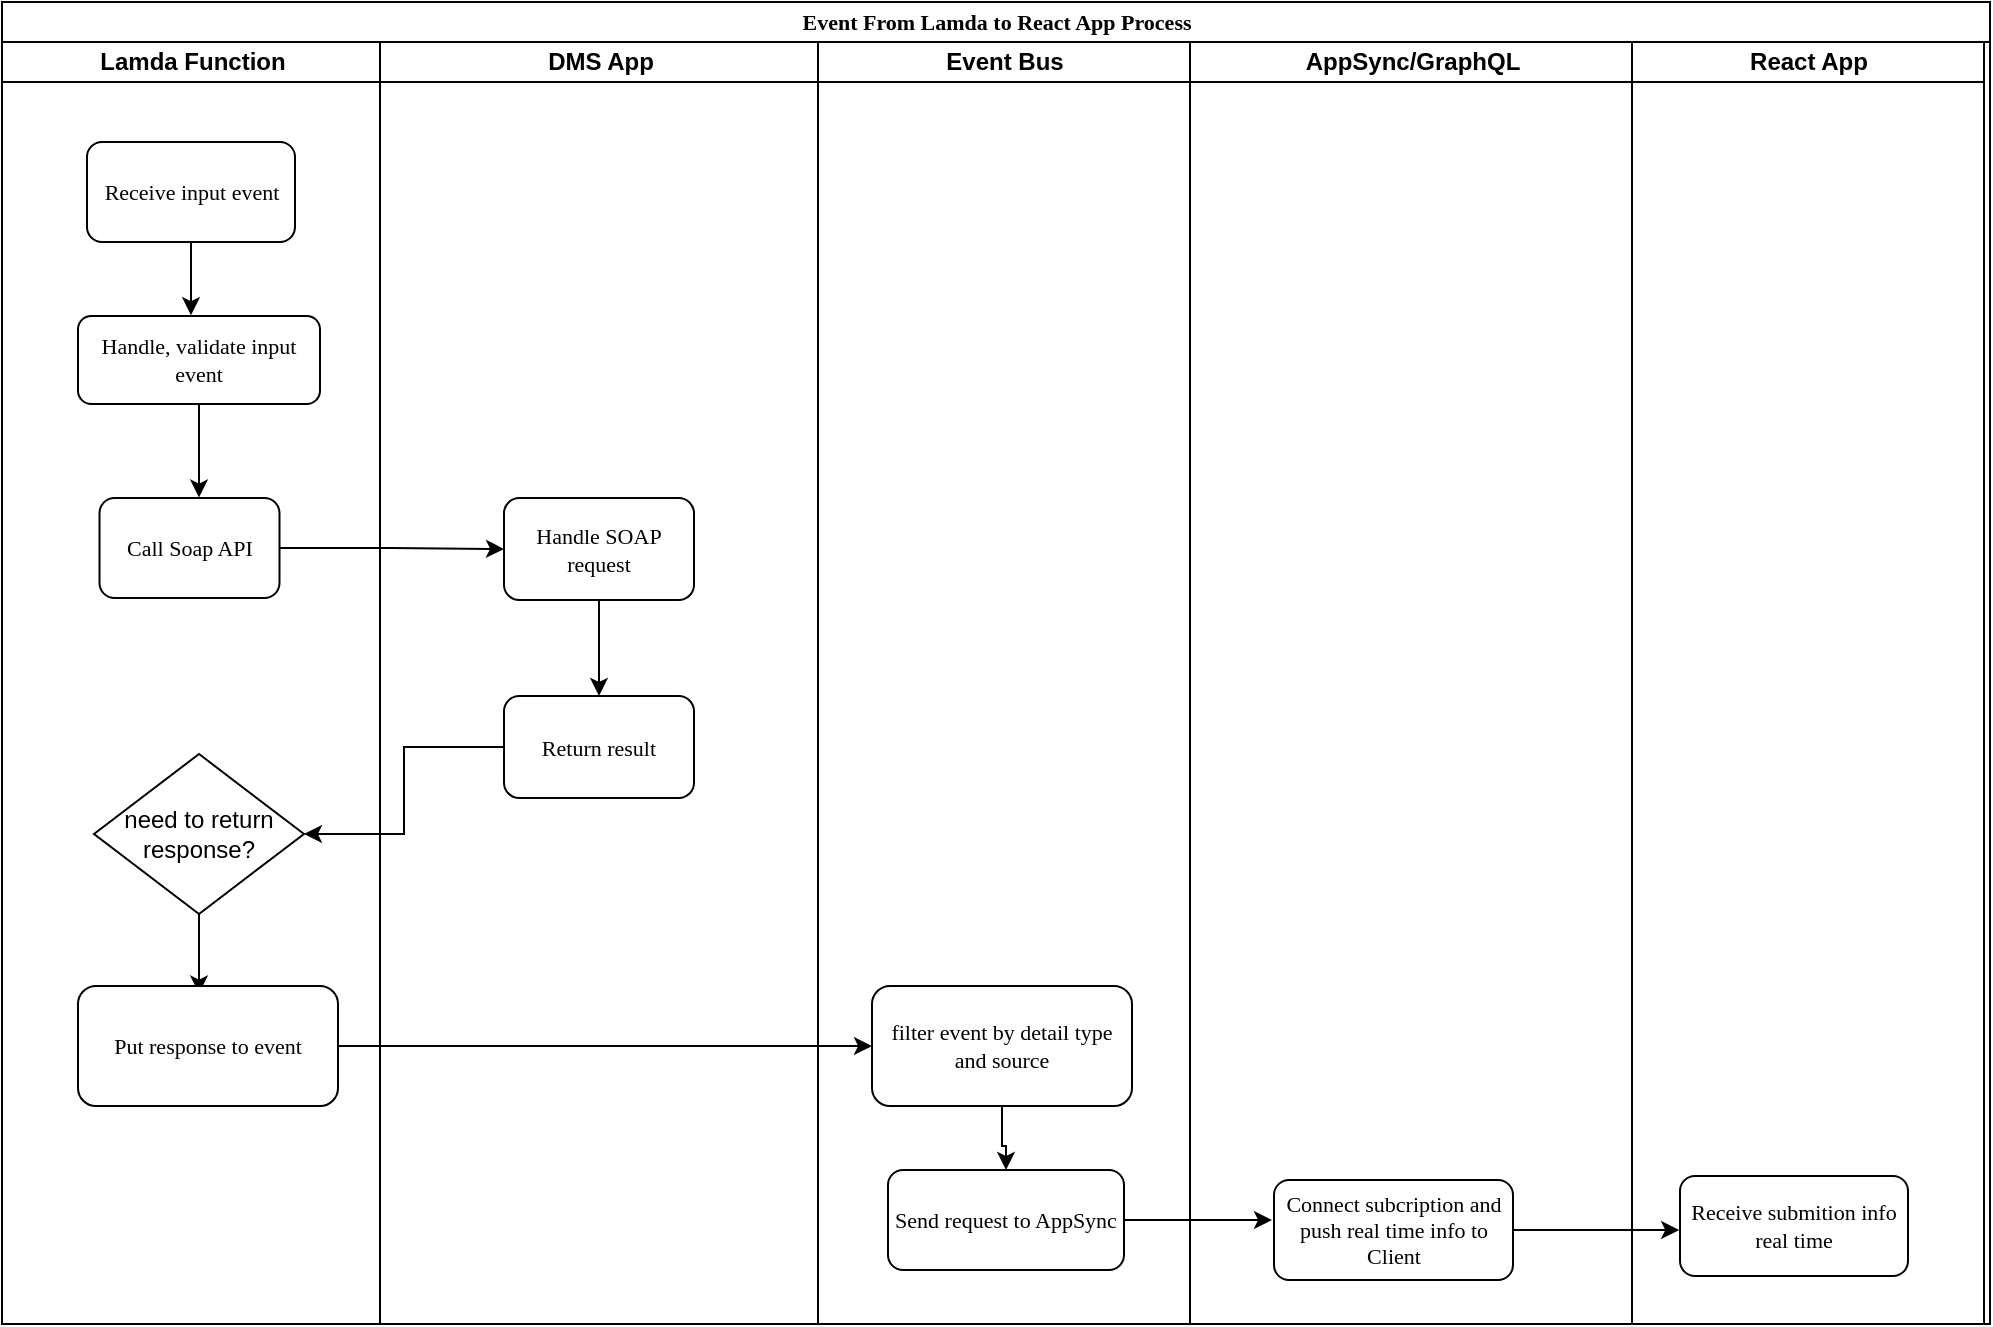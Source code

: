 <mxfile version="22.1.4" type="github">
  <diagram name="Page-1" id="OnJqiludFoY-sZaQwvLX">
    <mxGraphModel dx="1500" dy="1847" grid="0" gridSize="10" guides="1" tooltips="1" connect="1" arrows="1" fold="1" page="1" pageScale="1" pageWidth="850" pageHeight="1100" math="0" shadow="0">
      <root>
        <mxCell id="0" />
        <mxCell id="1" parent="0" />
        <mxCell id="XhpjdkoIOFLHljBu7FBK-1" value="&lt;font style=&quot;font-size: 11px;&quot;&gt;Event From Lamda to React App Process&lt;/font&gt;" style="swimlane;html=1;childLayout=stackLayout;startSize=20;rounded=0;shadow=0;labelBackgroundColor=none;strokeWidth=1;fontFamily=Verdana;fontSize=8;align=center;" parent="1" vertex="1">
          <mxGeometry x="554" y="-120" width="994" height="661" as="geometry" />
        </mxCell>
        <mxCell id="XhpjdkoIOFLHljBu7FBK-2" value="Lamda Function" style="swimlane;html=1;startSize=20;" parent="XhpjdkoIOFLHljBu7FBK-1" vertex="1">
          <mxGeometry y="20" width="189" height="641" as="geometry" />
        </mxCell>
        <mxCell id="Ff-u6peA7xUDQHJ1vlSC-3" style="edgeStyle=orthogonalEdgeStyle;rounded=0;orthogonalLoop=1;jettySize=auto;html=1;" edge="1" parent="XhpjdkoIOFLHljBu7FBK-2" source="XhpjdkoIOFLHljBu7FBK-4">
          <mxGeometry relative="1" as="geometry">
            <mxPoint x="94.5" y="136.6" as="targetPoint" />
          </mxGeometry>
        </mxCell>
        <mxCell id="XhpjdkoIOFLHljBu7FBK-4" value="&lt;font style=&quot;font-size: 11px;&quot;&gt;Receive input event&lt;/font&gt;" style="rounded=1;whiteSpace=wrap;html=1;shadow=0;labelBackgroundColor=none;strokeWidth=1;fontFamily=Verdana;fontSize=8;align=center;" parent="XhpjdkoIOFLHljBu7FBK-2" vertex="1">
          <mxGeometry x="42.5" y="50" width="104" height="50" as="geometry" />
        </mxCell>
        <mxCell id="Ff-u6peA7xUDQHJ1vlSC-5" style="edgeStyle=orthogonalEdgeStyle;rounded=0;orthogonalLoop=1;jettySize=auto;html=1;" edge="1" parent="XhpjdkoIOFLHljBu7FBK-2" source="XhpjdkoIOFLHljBu7FBK-5">
          <mxGeometry relative="1" as="geometry">
            <mxPoint x="98.5" y="227.8" as="targetPoint" />
          </mxGeometry>
        </mxCell>
        <mxCell id="XhpjdkoIOFLHljBu7FBK-5" value="&lt;font style=&quot;font-size: 11px;&quot;&gt;Handle, validate input event&lt;/font&gt;" style="rounded=1;whiteSpace=wrap;html=1;shadow=0;labelBackgroundColor=none;strokeWidth=1;fontFamily=Verdana;fontSize=8;align=center;" parent="XhpjdkoIOFLHljBu7FBK-2" vertex="1">
          <mxGeometry x="38" y="137" width="121" height="44" as="geometry" />
        </mxCell>
        <mxCell id="XhpjdkoIOFLHljBu7FBK-36" value="&lt;span style=&quot;font-size: 11px;&quot;&gt;Call Soap API&lt;/span&gt;" style="rounded=1;whiteSpace=wrap;html=1;shadow=0;labelBackgroundColor=none;strokeWidth=1;fontFamily=Verdana;fontSize=8;align=center;" parent="XhpjdkoIOFLHljBu7FBK-2" vertex="1">
          <mxGeometry x="48.75" y="228" width="90" height="50" as="geometry" />
        </mxCell>
        <mxCell id="Ff-u6peA7xUDQHJ1vlSC-7" style="edgeStyle=orthogonalEdgeStyle;rounded=0;orthogonalLoop=1;jettySize=auto;html=1;" edge="1" parent="XhpjdkoIOFLHljBu7FBK-2" source="XhpjdkoIOFLHljBu7FBK-38">
          <mxGeometry relative="1" as="geometry">
            <mxPoint x="98.5" y="475.8" as="targetPoint" />
          </mxGeometry>
        </mxCell>
        <mxCell id="XhpjdkoIOFLHljBu7FBK-38" value="need to return response?" style="rhombus;whiteSpace=wrap;html=1;" parent="XhpjdkoIOFLHljBu7FBK-2" vertex="1">
          <mxGeometry x="46" y="356" width="105" height="80" as="geometry" />
        </mxCell>
        <mxCell id="Ff-u6peA7xUDQHJ1vlSC-8" value="&lt;font style=&quot;font-size: 11px;&quot;&gt;Put response to event&lt;/font&gt;" style="rounded=1;whiteSpace=wrap;html=1;shadow=0;labelBackgroundColor=none;strokeWidth=1;fontFamily=Verdana;fontSize=8;align=center;" vertex="1" parent="XhpjdkoIOFLHljBu7FBK-2">
          <mxGeometry x="38" y="472" width="130" height="60" as="geometry" />
        </mxCell>
        <mxCell id="XhpjdkoIOFLHljBu7FBK-6" value="DMS App" style="swimlane;html=1;startSize=20;" parent="XhpjdkoIOFLHljBu7FBK-1" vertex="1">
          <mxGeometry x="189" y="20" width="219" height="641" as="geometry" />
        </mxCell>
        <mxCell id="XhpjdkoIOFLHljBu7FBK-48" style="edgeStyle=orthogonalEdgeStyle;rounded=0;orthogonalLoop=1;jettySize=auto;html=1;entryX=0.5;entryY=0;entryDx=0;entryDy=0;" parent="XhpjdkoIOFLHljBu7FBK-6" source="XhpjdkoIOFLHljBu7FBK-13" target="XhpjdkoIOFLHljBu7FBK-37" edge="1">
          <mxGeometry relative="1" as="geometry" />
        </mxCell>
        <mxCell id="XhpjdkoIOFLHljBu7FBK-13" value="&lt;font style=&quot;font-size: 11px;&quot;&gt;Handle SOAP request&lt;/font&gt;" style="rounded=1;whiteSpace=wrap;html=1;shadow=0;labelBackgroundColor=none;strokeWidth=1;fontFamily=Verdana;fontSize=8;align=center;" parent="XhpjdkoIOFLHljBu7FBK-6" vertex="1">
          <mxGeometry x="62" y="228" width="95" height="51" as="geometry" />
        </mxCell>
        <mxCell id="XhpjdkoIOFLHljBu7FBK-37" value="&lt;font style=&quot;font-size: 11px;&quot;&gt;Return result&lt;/font&gt;" style="rounded=1;whiteSpace=wrap;html=1;shadow=0;labelBackgroundColor=none;strokeWidth=1;fontFamily=Verdana;fontSize=8;align=center;" parent="XhpjdkoIOFLHljBu7FBK-6" vertex="1">
          <mxGeometry x="62" y="327" width="95" height="51" as="geometry" />
        </mxCell>
        <mxCell id="XhpjdkoIOFLHljBu7FBK-17" value="Event Bus" style="swimlane;html=1;startSize=20;" parent="XhpjdkoIOFLHljBu7FBK-1" vertex="1">
          <mxGeometry x="408" y="20" width="186" height="641" as="geometry" />
        </mxCell>
        <mxCell id="XhpjdkoIOFLHljBu7FBK-21" value="AppSync/GraphQL" style="swimlane;html=1;startSize=20;" parent="XhpjdkoIOFLHljBu7FBK-1" vertex="1">
          <mxGeometry x="594" y="20" width="221" height="641" as="geometry" />
        </mxCell>
        <mxCell id="XhpjdkoIOFLHljBu7FBK-23" value="&lt;font style=&quot;font-size: 11px;&quot;&gt;filter event by detail type and source&lt;/font&gt;" style="rounded=1;whiteSpace=wrap;html=1;shadow=0;labelBackgroundColor=none;strokeWidth=1;fontFamily=Verdana;fontSize=8;align=center;" parent="XhpjdkoIOFLHljBu7FBK-21" vertex="1">
          <mxGeometry x="-159" y="472" width="130" height="60" as="geometry" />
        </mxCell>
        <mxCell id="Ff-u6peA7xUDQHJ1vlSC-12" style="edgeStyle=orthogonalEdgeStyle;rounded=0;orthogonalLoop=1;jettySize=auto;html=1;" edge="1" parent="XhpjdkoIOFLHljBu7FBK-21" source="XhpjdkoIOFLHljBu7FBK-24">
          <mxGeometry relative="1" as="geometry">
            <mxPoint x="41" y="589" as="targetPoint" />
          </mxGeometry>
        </mxCell>
        <mxCell id="XhpjdkoIOFLHljBu7FBK-24" value="&lt;span style=&quot;font-size: 11px;&quot;&gt;Send request to AppSync&lt;/span&gt;" style="rounded=1;whiteSpace=wrap;html=1;shadow=0;labelBackgroundColor=none;strokeWidth=1;fontFamily=Verdana;fontSize=8;align=center;" parent="XhpjdkoIOFLHljBu7FBK-21" vertex="1">
          <mxGeometry x="-151" y="564" width="118" height="50" as="geometry" />
        </mxCell>
        <mxCell id="XhpjdkoIOFLHljBu7FBK-51" style="edgeStyle=orthogonalEdgeStyle;rounded=0;orthogonalLoop=1;jettySize=auto;html=1;" parent="XhpjdkoIOFLHljBu7FBK-21" source="XhpjdkoIOFLHljBu7FBK-23" target="XhpjdkoIOFLHljBu7FBK-24" edge="1">
          <mxGeometry relative="1" as="geometry" />
        </mxCell>
        <mxCell id="Ff-u6peA7xUDQHJ1vlSC-13" style="edgeStyle=orthogonalEdgeStyle;rounded=0;orthogonalLoop=1;jettySize=auto;html=1;" edge="1" parent="XhpjdkoIOFLHljBu7FBK-21" source="XhpjdkoIOFLHljBu7FBK-26">
          <mxGeometry relative="1" as="geometry">
            <mxPoint x="244.6" y="594" as="targetPoint" />
          </mxGeometry>
        </mxCell>
        <mxCell id="XhpjdkoIOFLHljBu7FBK-26" value="&lt;span style=&quot;font-size: 11px;&quot;&gt;Connect subcription and push real time info to Client&lt;/span&gt;" style="rounded=1;whiteSpace=wrap;html=1;shadow=0;labelBackgroundColor=none;strokeWidth=1;fontFamily=Verdana;fontSize=8;align=center;" parent="XhpjdkoIOFLHljBu7FBK-21" vertex="1">
          <mxGeometry x="42" y="569" width="119.5" height="50" as="geometry" />
        </mxCell>
        <mxCell id="XhpjdkoIOFLHljBu7FBK-25" value="React App" style="swimlane;html=1;startSize=20;" parent="XhpjdkoIOFLHljBu7FBK-1" vertex="1">
          <mxGeometry x="815" y="20" width="176" height="641" as="geometry" />
        </mxCell>
        <mxCell id="XhpjdkoIOFLHljBu7FBK-40" value="&lt;span style=&quot;font-size: 11px;&quot;&gt;Receive submition info real time&lt;/span&gt;" style="rounded=1;whiteSpace=wrap;html=1;shadow=0;labelBackgroundColor=none;strokeWidth=1;fontFamily=Verdana;fontSize=8;align=center;" parent="XhpjdkoIOFLHljBu7FBK-25" vertex="1">
          <mxGeometry x="24" y="567" width="114" height="50" as="geometry" />
        </mxCell>
        <mxCell id="XhpjdkoIOFLHljBu7FBK-47" style="edgeStyle=orthogonalEdgeStyle;rounded=0;orthogonalLoop=1;jettySize=auto;html=1;entryX=0;entryY=0.5;entryDx=0;entryDy=0;" parent="XhpjdkoIOFLHljBu7FBK-1" source="XhpjdkoIOFLHljBu7FBK-36" target="XhpjdkoIOFLHljBu7FBK-13" edge="1">
          <mxGeometry relative="1" as="geometry" />
        </mxCell>
        <mxCell id="Ff-u6peA7xUDQHJ1vlSC-6" style="edgeStyle=orthogonalEdgeStyle;rounded=0;orthogonalLoop=1;jettySize=auto;html=1;" edge="1" parent="XhpjdkoIOFLHljBu7FBK-1" source="XhpjdkoIOFLHljBu7FBK-37" target="XhpjdkoIOFLHljBu7FBK-38">
          <mxGeometry relative="1" as="geometry" />
        </mxCell>
        <mxCell id="Ff-u6peA7xUDQHJ1vlSC-10" style="edgeStyle=orthogonalEdgeStyle;rounded=0;orthogonalLoop=1;jettySize=auto;html=1;entryX=0;entryY=0.5;entryDx=0;entryDy=0;" edge="1" parent="XhpjdkoIOFLHljBu7FBK-1" source="Ff-u6peA7xUDQHJ1vlSC-8" target="XhpjdkoIOFLHljBu7FBK-23">
          <mxGeometry relative="1" as="geometry" />
        </mxCell>
      </root>
    </mxGraphModel>
  </diagram>
</mxfile>
